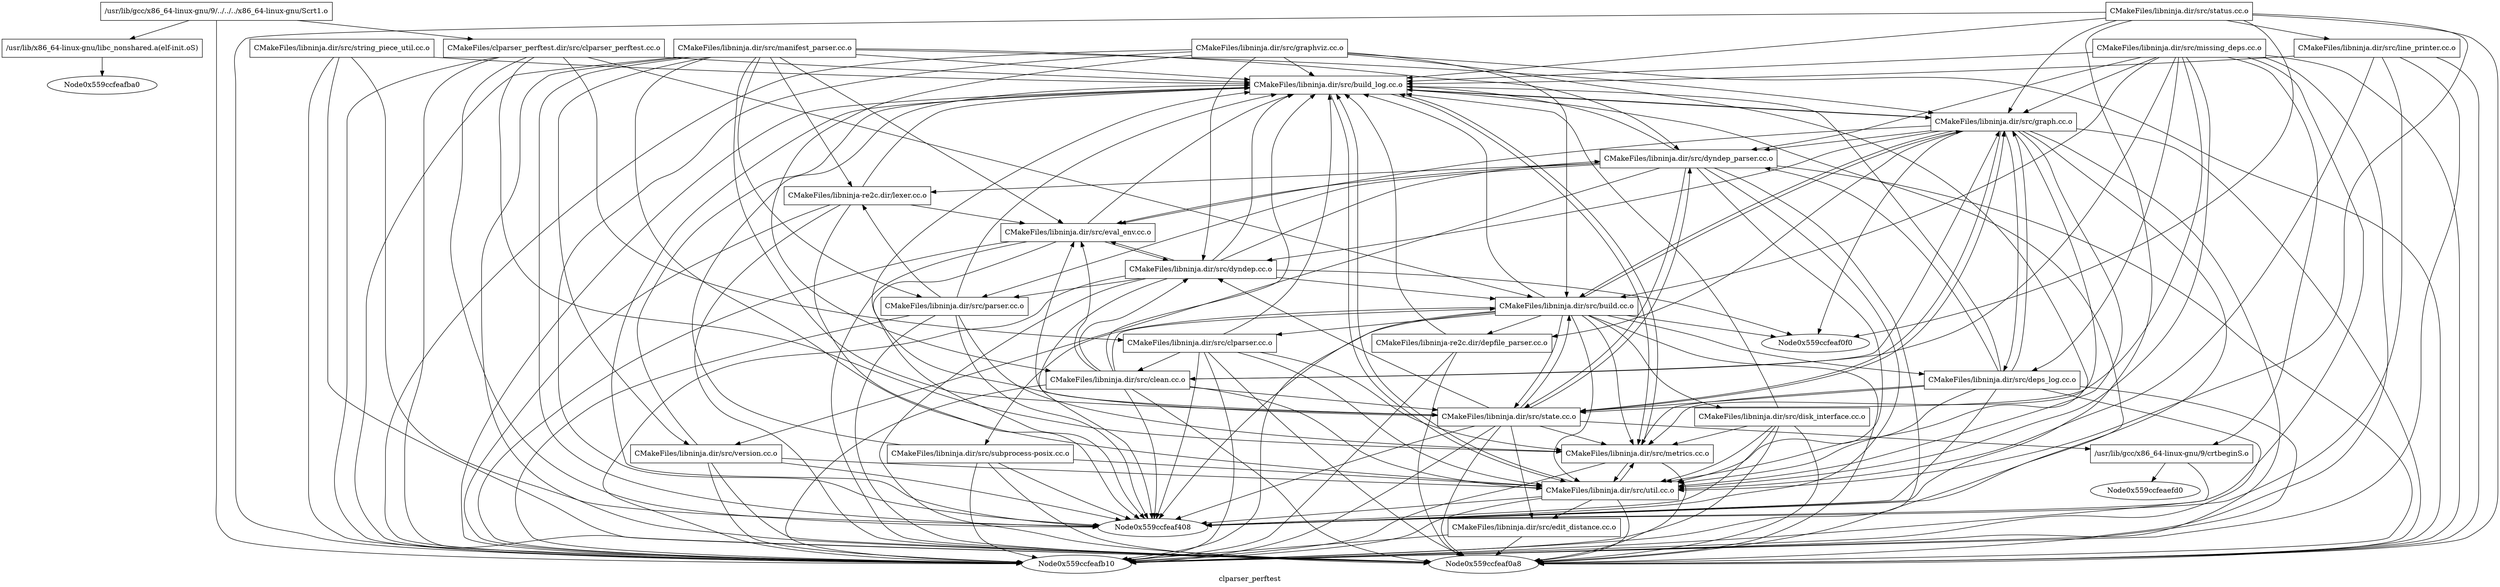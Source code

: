 digraph "clparser_perftest" {
	label="clparser_perftest";

	Node0x559ccfeaf4e0 [shape=record,label="{/usr/lib/gcc/x86_64-linux-gnu/9/../../../x86_64-linux-gnu/Scrt1.o}"];
	Node0x559ccfeaf4e0 -> Node0x559ccfeaf5b8;
	Node0x559ccfeaf4e0 -> Node0x559ccfeaf7b0;
	Node0x559ccfeaf4e0 -> Node0x559ccfeafb10;
	Node0x559ccfeaf888 [shape=record,label="{/usr/lib/gcc/x86_64-linux-gnu/9/crtbeginS.o}"];
	Node0x559ccfeaf888 -> Node0x559ccfeaefd0;
	Node0x559ccfeaf888 -> Node0x559ccfeafb10;
	Node0x559ccfeaedd8 [shape=record,label="{CMakeFiles/libninja.dir/src/build_log.cc.o}"];
	Node0x559ccfeaedd8 -> Node0x559ccfeafbe8;
	Node0x559ccfeaedd8 -> Node0x559ccfeaeeb0;
	Node0x559ccfeaedd8 -> Node0x559ccfeaf3c0;
	Node0x559ccfeaedd8 -> Node0x559ccfeaf0a8;
	Node0x559ccfeaedd8 -> Node0x559ccfeaf408;
	Node0x559ccfeaedd8 -> Node0x559ccfeafb10;
	Node0x559ccfeafc30 [shape=record,label="{CMakeFiles/libninja.dir/src/build.cc.o}"];
	Node0x559ccfeafc30 -> Node0x559ccfeaedd8;
	Node0x559ccfeafc30 -> Node0x559ccfeaed90;
	Node0x559ccfeafc30 -> Node0x559ccfeaf0f0;
	Node0x559ccfeafc30 -> Node0x559ccfeaf7f8;
	Node0x559ccfeafc30 -> Node0x559ccfeafa80;
	Node0x559ccfeafc30 -> Node0x559ccfeafbe8;
	Node0x559ccfeafc30 -> Node0x559ccfeaeeb0;
	Node0x559ccfeafc30 -> Node0x559ccfeaf450;
	Node0x559ccfeafc30 -> Node0x559ccfeaf3c0;
	Node0x559ccfeafc30 -> Node0x559ccfeaf648;
	Node0x559ccfeafc30 -> Node0x559ccfeaf138;
	Node0x559ccfeafc30 -> Node0x559ccfeaf0a8;
	Node0x559ccfeafc30 -> Node0x559ccfeaf408;
	Node0x559ccfeafc30 -> Node0x559ccfeafb10;
	Node0x559ccfeaf9f0 [shape=record,label="{CMakeFiles/libninja.dir/src/clean.cc.o}"];
	Node0x559ccfeaf9f0 -> Node0x559ccfeaedd8;
	Node0x559ccfeaf9f0 -> Node0x559ccfeafc30;
	Node0x559ccfeaf9f0 -> Node0x559ccfeafd50;
	Node0x559ccfeaf9f0 -> Node0x559ccfeaf600;
	Node0x559ccfeaf9f0 -> Node0x559ccfeafbe8;
	Node0x559ccfeaf9f0 -> Node0x559ccfeaf450;
	Node0x559ccfeaf9f0 -> Node0x559ccfeaf3c0;
	Node0x559ccfeaf9f0 -> Node0x559ccfeaf0a8;
	Node0x559ccfeaf9f0 -> Node0x559ccfeaf408;
	Node0x559ccfeaf9f0 -> Node0x559ccfeafb10;
	Node0x559ccfeaed90 [shape=record,label="{CMakeFiles/libninja.dir/src/clparser.cc.o}"];
	Node0x559ccfeaed90 -> Node0x559ccfeaedd8;
	Node0x559ccfeaed90 -> Node0x559ccfeaf9f0;
	Node0x559ccfeaed90 -> Node0x559ccfeaeeb0;
	Node0x559ccfeaed90 -> Node0x559ccfeaf3c0;
	Node0x559ccfeaed90 -> Node0x559ccfeaf0a8;
	Node0x559ccfeaed90 -> Node0x559ccfeaf408;
	Node0x559ccfeaed90 -> Node0x559ccfeafb10;
	Node0x559ccfeafd50 [shape=record,label="{CMakeFiles/libninja.dir/src/dyndep.cc.o}"];
	Node0x559ccfeafd50 -> Node0x559ccfeaedd8;
	Node0x559ccfeafd50 -> Node0x559ccfeafc30;
	Node0x559ccfeafd50 -> Node0x559ccfeaf330;
	Node0x559ccfeafd50 -> Node0x559ccfeaf0f0;
	Node0x559ccfeafd50 -> Node0x559ccfeaf600;
	Node0x559ccfeafd50 -> Node0x559ccfeafb58;
	Node0x559ccfeafd50 -> Node0x559ccfeaf0a8;
	Node0x559ccfeafd50 -> Node0x559ccfeaf408;
	Node0x559ccfeafd50 -> Node0x559ccfeafb10;
	Node0x559ccfeaf330 [shape=record,label="{CMakeFiles/libninja.dir/src/dyndep_parser.cc.o}"];
	Node0x559ccfeaf330 -> Node0x559ccfeaedd8;
	Node0x559ccfeaf330 -> Node0x559ccfeaf600;
	Node0x559ccfeaf330 -> Node0x559ccfeafb58;
	Node0x559ccfeaf330 -> Node0x559ccfeaf450;
	Node0x559ccfeaf330 -> Node0x559ccfeaf3c0;
	Node0x559ccfeaf330 -> Node0x559ccfeaff00;
	Node0x559ccfeaf330 -> Node0x559ccfeafcc0;
	Node0x559ccfeaf330 -> Node0x559ccfeaf0a8;
	Node0x559ccfeaf330 -> Node0x559ccfeaf408;
	Node0x559ccfeaf330 -> Node0x559ccfeafb10;
	Node0x559ccfeaf7f8 [shape=record,label="{CMakeFiles/libninja.dir/src/deps_log.cc.o}"];
	Node0x559ccfeaf7f8 -> Node0x559ccfeaedd8;
	Node0x559ccfeaf7f8 -> Node0x559ccfeaf330;
	Node0x559ccfeaf7f8 -> Node0x559ccfeafbe8;
	Node0x559ccfeaf7f8 -> Node0x559ccfeaeeb0;
	Node0x559ccfeaf7f8 -> Node0x559ccfeaf450;
	Node0x559ccfeaf7f8 -> Node0x559ccfeaf3c0;
	Node0x559ccfeaf7f8 -> Node0x559ccfeaf0a8;
	Node0x559ccfeaf7f8 -> Node0x559ccfeaf408;
	Node0x559ccfeaf7f8 -> Node0x559ccfeafb10;
	Node0x559ccfeafa80 [shape=record,label="{CMakeFiles/libninja.dir/src/disk_interface.cc.o}"];
	Node0x559ccfeafa80 -> Node0x559ccfeaedd8;
	Node0x559ccfeafa80 -> Node0x559ccfeaeeb0;
	Node0x559ccfeafa80 -> Node0x559ccfeaf3c0;
	Node0x559ccfeafa80 -> Node0x559ccfeaf0a8;
	Node0x559ccfeafa80 -> Node0x559ccfeaf408;
	Node0x559ccfeafa80 -> Node0x559ccfeafb10;
	Node0x559ccfeaef40 [shape=record,label="{CMakeFiles/libninja.dir/src/edit_distance.cc.o}"];
	Node0x559ccfeaef40 -> Node0x559ccfeaf0a8;
	Node0x559ccfeaef40 -> Node0x559ccfeafb10;
	Node0x559ccfeaf600 [shape=record,label="{CMakeFiles/libninja.dir/src/eval_env.cc.o}"];
	Node0x559ccfeaf600 -> Node0x559ccfeaedd8;
	Node0x559ccfeaf600 -> Node0x559ccfeafd50;
	Node0x559ccfeaf600 -> Node0x559ccfeaf0a8;
	Node0x559ccfeaf600 -> Node0x559ccfeaf408;
	Node0x559ccfeaf600 -> Node0x559ccfeafb10;
	Node0x559ccfeafbe8 [shape=record,label="{CMakeFiles/libninja.dir/src/graph.cc.o}"];
	Node0x559ccfeafbe8 -> Node0x559ccfeaedd8;
	Node0x559ccfeafbe8 -> Node0x559ccfeafc30;
	Node0x559ccfeafbe8 -> Node0x559ccfeafd50;
	Node0x559ccfeafbe8 -> Node0x559ccfeaf330;
	Node0x559ccfeafbe8 -> Node0x559ccfeaf0f0;
	Node0x559ccfeafbe8 -> Node0x559ccfeaf7f8;
	Node0x559ccfeafbe8 -> Node0x559ccfeaf600;
	Node0x559ccfeafbe8 -> Node0x559ccfeaeeb0;
	Node0x559ccfeafbe8 -> Node0x559ccfeaf450;
	Node0x559ccfeafbe8 -> Node0x559ccfeaf3c0;
	Node0x559ccfeafbe8 -> Node0x559ccfeaf138;
	Node0x559ccfeafbe8 -> Node0x559ccfeaf0a8;
	Node0x559ccfeafbe8 -> Node0x559ccfeaf408;
	Node0x559ccfeafbe8 -> Node0x559ccfeafb10;
	Node0x559ccfeaf180 [shape=record,label="{CMakeFiles/libninja.dir/src/graphviz.cc.o}"];
	Node0x559ccfeaf180 -> Node0x559ccfeaedd8;
	Node0x559ccfeaf180 -> Node0x559ccfeafc30;
	Node0x559ccfeaf180 -> Node0x559ccfeaf9f0;
	Node0x559ccfeaf180 -> Node0x559ccfeafd50;
	Node0x559ccfeaf180 -> Node0x559ccfeaf3c0;
	Node0x559ccfeaf180 -> Node0x559ccfeaf0a8;
	Node0x559ccfeaf180 -> Node0x559ccfeaf408;
	Node0x559ccfeaf180 -> Node0x559ccfeafb10;
	Node0x559ccfeaf498 [shape=record,label="{CMakeFiles/libninja.dir/src/line_printer.cc.o}"];
	Node0x559ccfeaf498 -> Node0x559ccfeaedd8;
	Node0x559ccfeaf498 -> Node0x559ccfeaf3c0;
	Node0x559ccfeaf498 -> Node0x559ccfeaf0a8;
	Node0x559ccfeaf498 -> Node0x559ccfeaf408;
	Node0x559ccfeaf498 -> Node0x559ccfeafb10;
	Node0x559ccfeafde0 [shape=record,label="{CMakeFiles/libninja.dir/src/manifest_parser.cc.o}"];
	Node0x559ccfeafde0 -> Node0x559ccfeaedd8;
	Node0x559ccfeafde0 -> Node0x559ccfeaf330;
	Node0x559ccfeafde0 -> Node0x559ccfeaf600;
	Node0x559ccfeafde0 -> Node0x559ccfeafbe8;
	Node0x559ccfeafde0 -> Node0x559ccfeafb58;
	Node0x559ccfeafde0 -> Node0x559ccfeaf450;
	Node0x559ccfeafde0 -> Node0x559ccfeaf3c0;
	Node0x559ccfeafde0 -> Node0x559ccfeaff00;
	Node0x559ccfeafde0 -> Node0x559ccfeafcc0;
	Node0x559ccfeafde0 -> Node0x559ccfeaf0a8;
	Node0x559ccfeafde0 -> Node0x559ccfeaf408;
	Node0x559ccfeafde0 -> Node0x559ccfeafb10;
	Node0x559ccfeaeeb0 [shape=record,label="{CMakeFiles/libninja.dir/src/metrics.cc.o}"];
	Node0x559ccfeaeeb0 -> Node0x559ccfeaedd8;
	Node0x559ccfeaeeb0 -> Node0x559ccfeaf3c0;
	Node0x559ccfeaeeb0 -> Node0x559ccfeaf0a8;
	Node0x559ccfeaeeb0 -> Node0x559ccfeafb10;
	Node0x559ccfeafa38 [shape=record,label="{CMakeFiles/libninja.dir/src/missing_deps.cc.o}"];
	Node0x559ccfeafa38 -> Node0x559ccfeaf888;
	Node0x559ccfeafa38 -> Node0x559ccfeaedd8;
	Node0x559ccfeafa38 -> Node0x559ccfeafc30;
	Node0x559ccfeafa38 -> Node0x559ccfeaf9f0;
	Node0x559ccfeafa38 -> Node0x559ccfeaf330;
	Node0x559ccfeafa38 -> Node0x559ccfeaf7f8;
	Node0x559ccfeafa38 -> Node0x559ccfeafbe8;
	Node0x559ccfeafa38 -> Node0x559ccfeaf450;
	Node0x559ccfeafa38 -> Node0x559ccfeaf3c0;
	Node0x559ccfeafa38 -> Node0x559ccfeaf0a8;
	Node0x559ccfeafa38 -> Node0x559ccfeaf408;
	Node0x559ccfeafa38 -> Node0x559ccfeafb10;
	Node0x559ccfeafb58 [shape=record,label="{CMakeFiles/libninja.dir/src/parser.cc.o}"];
	Node0x559ccfeafb58 -> Node0x559ccfeaedd8;
	Node0x559ccfeafb58 -> Node0x559ccfeaeeb0;
	Node0x559ccfeafb58 -> Node0x559ccfeafcc0;
	Node0x559ccfeafb58 -> Node0x559ccfeaf0a8;
	Node0x559ccfeafb58 -> Node0x559ccfeaf408;
	Node0x559ccfeafb58 -> Node0x559ccfeafb10;
	Node0x559ccfeaf450 [shape=record,label="{CMakeFiles/libninja.dir/src/state.cc.o}"];
	Node0x559ccfeaf450 -> Node0x559ccfeaf888;
	Node0x559ccfeaf450 -> Node0x559ccfeaedd8;
	Node0x559ccfeaf450 -> Node0x559ccfeafc30;
	Node0x559ccfeaf450 -> Node0x559ccfeafd50;
	Node0x559ccfeaf450 -> Node0x559ccfeaf330;
	Node0x559ccfeaf450 -> Node0x559ccfeaef40;
	Node0x559ccfeaf450 -> Node0x559ccfeaf600;
	Node0x559ccfeaf450 -> Node0x559ccfeafbe8;
	Node0x559ccfeaf450 -> Node0x559ccfeaeeb0;
	Node0x559ccfeaf450 -> Node0x559ccfeaf0a8;
	Node0x559ccfeaf450 -> Node0x559ccfeaf408;
	Node0x559ccfeaf450 -> Node0x559ccfeafb10;
	Node0x559ccfeaef88 [shape=record,label="{CMakeFiles/libninja.dir/src/status.cc.o}"];
	Node0x559ccfeaef88 -> Node0x559ccfeaedd8;
	Node0x559ccfeaef88 -> Node0x559ccfeaf0f0;
	Node0x559ccfeaef88 -> Node0x559ccfeafbe8;
	Node0x559ccfeaef88 -> Node0x559ccfeaf498;
	Node0x559ccfeaef88 -> Node0x559ccfeaf3c0;
	Node0x559ccfeaef88 -> Node0x559ccfeaf0a8;
	Node0x559ccfeaef88 -> Node0x559ccfeaf408;
	Node0x559ccfeaef88 -> Node0x559ccfeafb10;
	Node0x559ccfeafac8 [shape=record,label="{CMakeFiles/libninja.dir/src/string_piece_util.cc.o}"];
	Node0x559ccfeafac8 -> Node0x559ccfeaedd8;
	Node0x559ccfeafac8 -> Node0x559ccfeaf0a8;
	Node0x559ccfeafac8 -> Node0x559ccfeaf408;
	Node0x559ccfeafac8 -> Node0x559ccfeafb10;
	Node0x559ccfeaf3c0 [shape=record,label="{CMakeFiles/libninja.dir/src/util.cc.o}"];
	Node0x559ccfeaf3c0 -> Node0x559ccfeaedd8;
	Node0x559ccfeaf3c0 -> Node0x559ccfeaef40;
	Node0x559ccfeaf3c0 -> Node0x559ccfeaeeb0;
	Node0x559ccfeaf3c0 -> Node0x559ccfeaf0a8;
	Node0x559ccfeaf3c0 -> Node0x559ccfeaf408;
	Node0x559ccfeaf3c0 -> Node0x559ccfeafb10;
	Node0x559ccfeaff00 [shape=record,label="{CMakeFiles/libninja.dir/src/version.cc.o}"];
	Node0x559ccfeaff00 -> Node0x559ccfeaedd8;
	Node0x559ccfeaff00 -> Node0x559ccfeaf3c0;
	Node0x559ccfeaff00 -> Node0x559ccfeaf0a8;
	Node0x559ccfeaff00 -> Node0x559ccfeaf408;
	Node0x559ccfeaff00 -> Node0x559ccfeafb10;
	Node0x559ccfeaf648 [shape=record,label="{CMakeFiles/libninja.dir/src/subprocess-posix.cc.o}"];
	Node0x559ccfeaf648 -> Node0x559ccfeaedd8;
	Node0x559ccfeaf648 -> Node0x559ccfeaf3c0;
	Node0x559ccfeaf648 -> Node0x559ccfeaf0a8;
	Node0x559ccfeaf648 -> Node0x559ccfeaf408;
	Node0x559ccfeaf648 -> Node0x559ccfeafb10;
	Node0x559ccfeaf138 [shape=record,label="{CMakeFiles/libninja-re2c.dir/depfile_parser.cc.o}"];
	Node0x559ccfeaf138 -> Node0x559ccfeaedd8;
	Node0x559ccfeaf138 -> Node0x559ccfeaf0a8;
	Node0x559ccfeaf138 -> Node0x559ccfeafb10;
	Node0x559ccfeafcc0 [shape=record,label="{CMakeFiles/libninja-re2c.dir/lexer.cc.o}"];
	Node0x559ccfeafcc0 -> Node0x559ccfeaedd8;
	Node0x559ccfeafcc0 -> Node0x559ccfeaf600;
	Node0x559ccfeafcc0 -> Node0x559ccfeaf0a8;
	Node0x559ccfeafcc0 -> Node0x559ccfeaf408;
	Node0x559ccfeafcc0 -> Node0x559ccfeafb10;
	Node0x559ccfeaf5b8 [shape=record,label="{CMakeFiles/clparser_perftest.dir/src/clparser_perftest.cc.o}"];
	Node0x559ccfeaf5b8 -> Node0x559ccfeaedd8;
	Node0x559ccfeaf5b8 -> Node0x559ccfeafc30;
	Node0x559ccfeaf5b8 -> Node0x559ccfeaed90;
	Node0x559ccfeaf5b8 -> Node0x559ccfeaeeb0;
	Node0x559ccfeaf5b8 -> Node0x559ccfeaf0a8;
	Node0x559ccfeaf5b8 -> Node0x559ccfeaf408;
	Node0x559ccfeaf5b8 -> Node0x559ccfeafb10;
	Node0x559ccfeaf7b0 [shape=record,label="{/usr/lib/x86_64-linux-gnu/libc_nonshared.a(elf-init.oS)}"];
	Node0x559ccfeaf7b0 -> Node0x559ccfeafba0;
}
